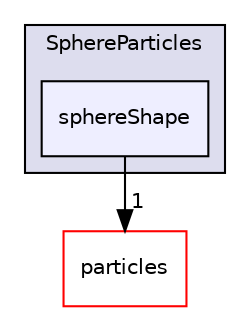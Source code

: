 digraph "src/Particles/SphereParticles/sphereShape" {
  compound=true
  node [ fontsize="10", fontname="Helvetica"];
  edge [ labelfontsize="10", labelfontname="Helvetica"];
  subgraph clusterdir_ae10a04c09150cad5fefedcb2d995fdc {
    graph [ bgcolor="#ddddee", pencolor="black", label="SphereParticles" fontname="Helvetica", fontsize="10", URL="dir_ae10a04c09150cad5fefedcb2d995fdc.html"]
  dir_38b62c5fd09db3ff1ef8a0e7759c197b [shape=box, label="sphereShape", style="filled", fillcolor="#eeeeff", pencolor="black", URL="dir_38b62c5fd09db3ff1ef8a0e7759c197b.html"];
  }
  dir_b351bcc3c60d144476bd2e30437abfde [shape=box label="particles" fillcolor="white" style="filled" color="red" URL="dir_b351bcc3c60d144476bd2e30437abfde.html"];
  dir_38b62c5fd09db3ff1ef8a0e7759c197b->dir_b351bcc3c60d144476bd2e30437abfde [headlabel="1", labeldistance=1.5 headhref="dir_000081_000075.html"];
}
